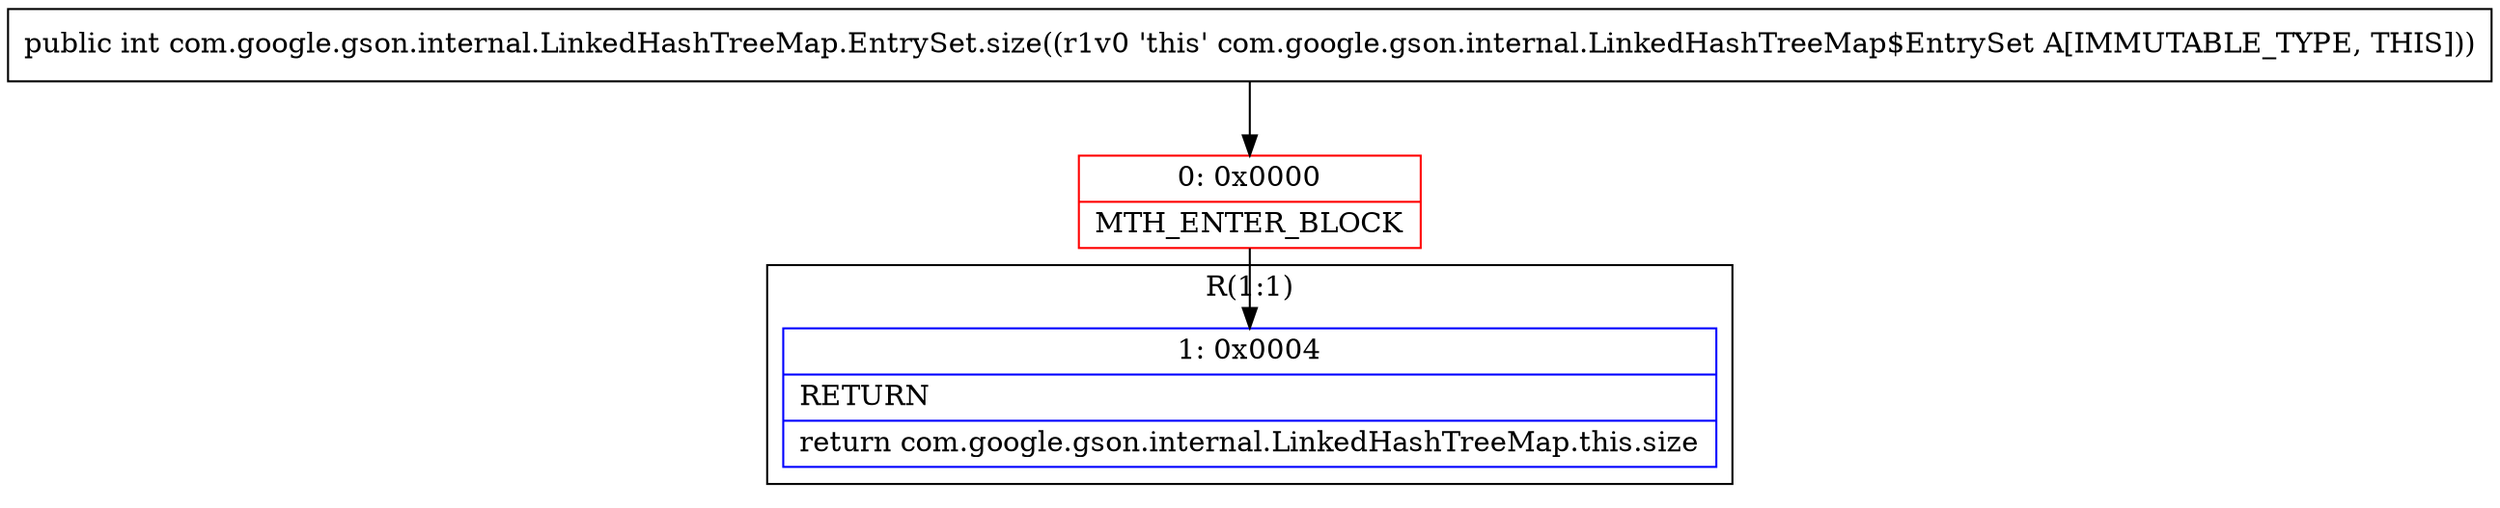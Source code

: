 digraph "CFG forcom.google.gson.internal.LinkedHashTreeMap.EntrySet.size()I" {
subgraph cluster_Region_1230726747 {
label = "R(1:1)";
node [shape=record,color=blue];
Node_1 [shape=record,label="{1\:\ 0x0004|RETURN\l|return com.google.gson.internal.LinkedHashTreeMap.this.size\l}"];
}
Node_0 [shape=record,color=red,label="{0\:\ 0x0000|MTH_ENTER_BLOCK\l}"];
MethodNode[shape=record,label="{public int com.google.gson.internal.LinkedHashTreeMap.EntrySet.size((r1v0 'this' com.google.gson.internal.LinkedHashTreeMap$EntrySet A[IMMUTABLE_TYPE, THIS])) }"];
MethodNode -> Node_0;
Node_0 -> Node_1;
}

